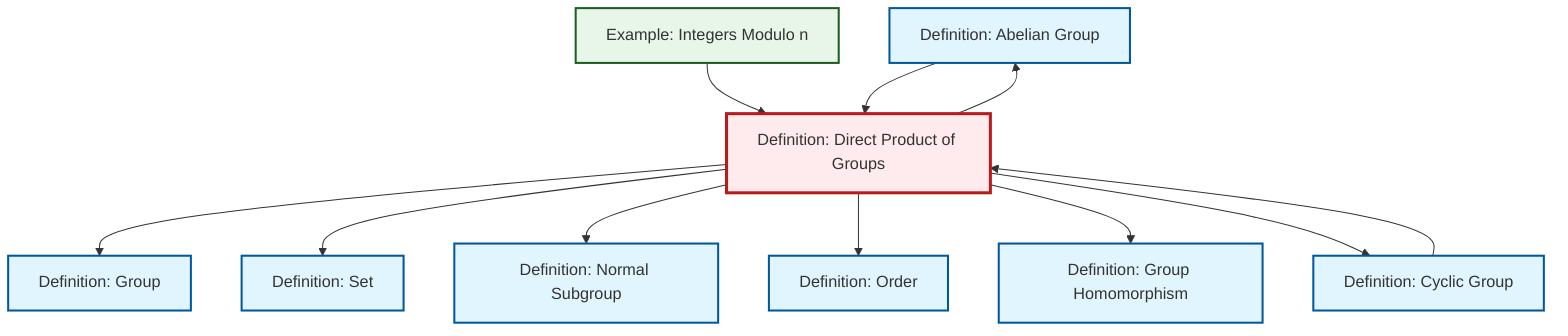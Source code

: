 graph TD
    classDef definition fill:#e1f5fe,stroke:#01579b,stroke-width:2px
    classDef theorem fill:#f3e5f5,stroke:#4a148c,stroke-width:2px
    classDef axiom fill:#fff3e0,stroke:#e65100,stroke-width:2px
    classDef example fill:#e8f5e9,stroke:#1b5e20,stroke-width:2px
    classDef current fill:#ffebee,stroke:#b71c1c,stroke-width:3px
    def-normal-subgroup["Definition: Normal Subgroup"]:::definition
    def-abelian-group["Definition: Abelian Group"]:::definition
    def-group["Definition: Group"]:::definition
    def-set["Definition: Set"]:::definition
    def-cyclic-group["Definition: Cyclic Group"]:::definition
    ex-quotient-integers-mod-n["Example: Integers Modulo n"]:::example
    def-homomorphism["Definition: Group Homomorphism"]:::definition
    def-order["Definition: Order"]:::definition
    def-direct-product["Definition: Direct Product of Groups"]:::definition
    def-direct-product --> def-group
    ex-quotient-integers-mod-n --> def-direct-product
    def-direct-product --> def-set
    def-direct-product --> def-normal-subgroup
    def-direct-product --> def-order
    def-cyclic-group --> def-direct-product
    def-direct-product --> def-homomorphism
    def-direct-product --> def-abelian-group
    def-abelian-group --> def-direct-product
    def-direct-product --> def-cyclic-group
    class def-direct-product current